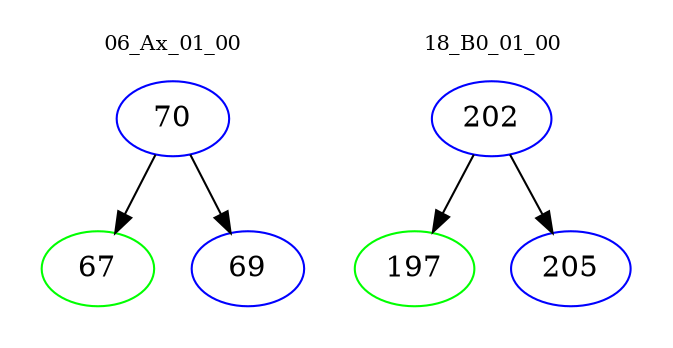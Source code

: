digraph{
subgraph cluster_0 {
color = white
label = "06_Ax_01_00";
fontsize=10;
T0_70 [label="70", color="blue"]
T0_70 -> T0_67 [color="black"]
T0_67 [label="67", color="green"]
T0_70 -> T0_69 [color="black"]
T0_69 [label="69", color="blue"]
}
subgraph cluster_1 {
color = white
label = "18_B0_01_00";
fontsize=10;
T1_202 [label="202", color="blue"]
T1_202 -> T1_197 [color="black"]
T1_197 [label="197", color="green"]
T1_202 -> T1_205 [color="black"]
T1_205 [label="205", color="blue"]
}
}
